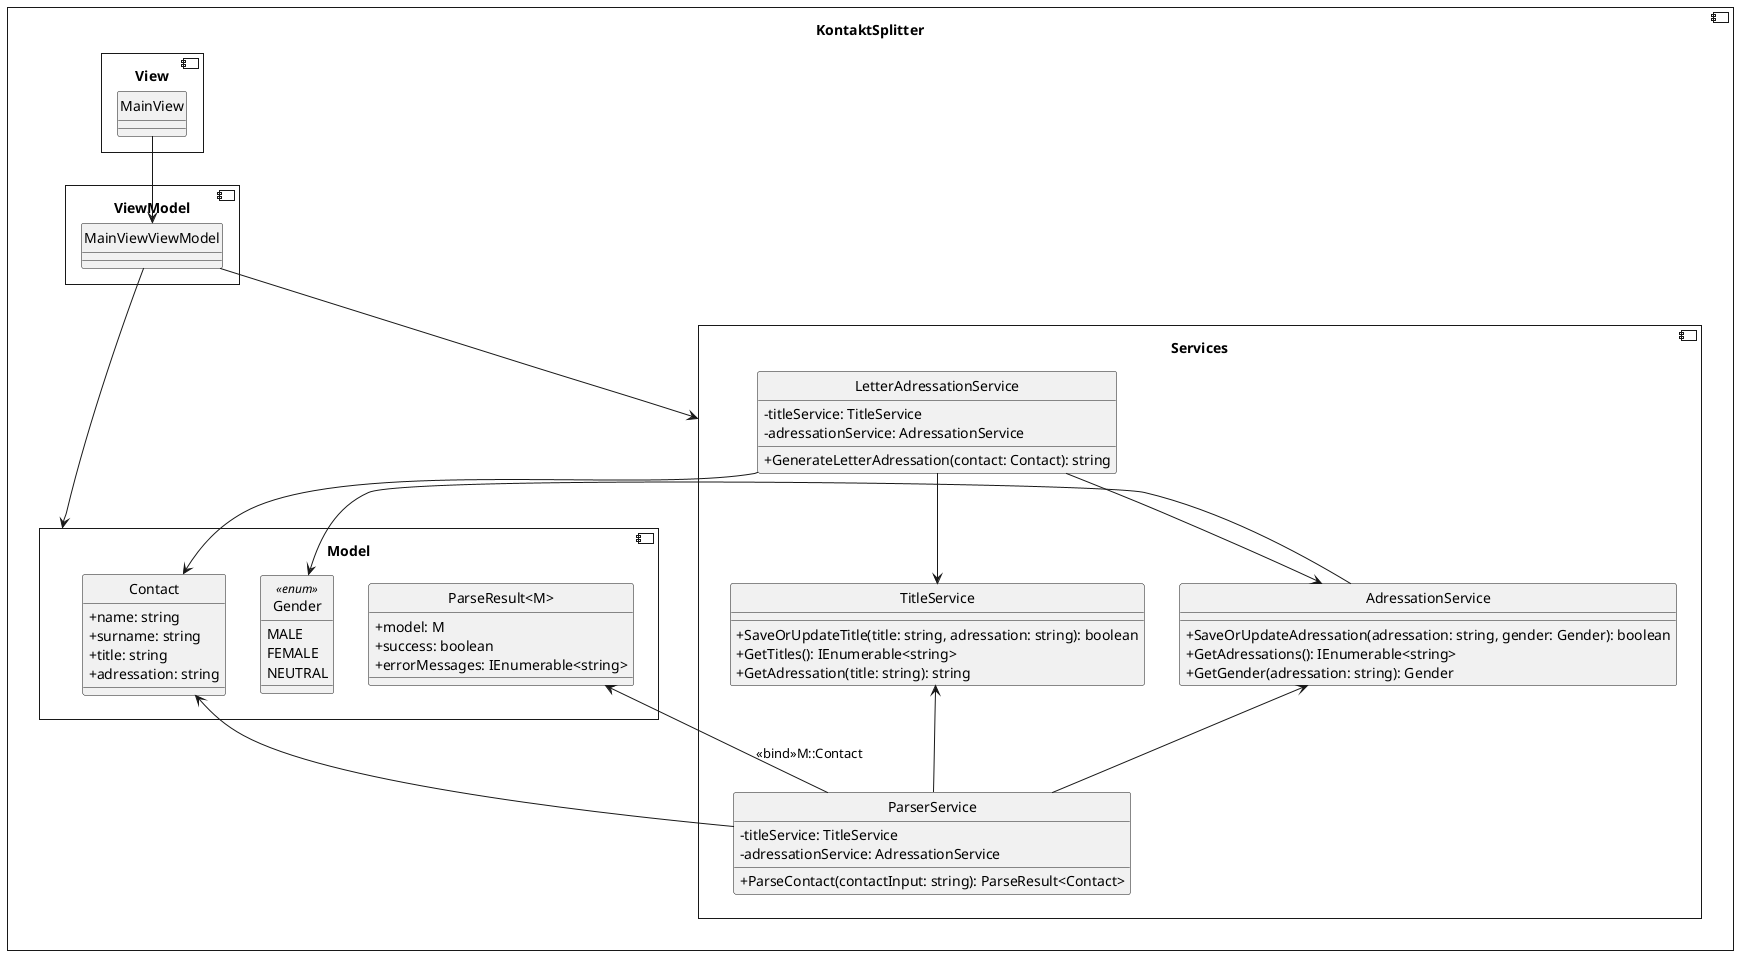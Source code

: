 @startuml Architektur_Grob
skinparam Style strictuml
skinparam genericDisplay old
skinparam classAttributeIconSize 0
skinparam monochrome true

component KontaktSplitter{

    component View{
        class MainView
    }

    component ViewModel{
        class MainViewViewModel{
            'ToDo Bindings
        }
    }

    component Model{
        class Contact{
            +name: string
            +surname: string
            +title: string
            +adressation: string
        }

        class ParseResult<M>{
            +model: M
            +success: boolean
            +errorMessages: IEnumerable<string>
        }

        enum Gender<<enum>>{
            MALE
            FEMALE
            NEUTRAL
        }
    }

    component Services{
        class TitleService{
            +SaveOrUpdateTitle(title: string, adressation: string): boolean
            +GetTitles(): IEnumerable<string>
            +GetAdressation(title: string): string
        }

        class AdressationService{
            +SaveOrUpdateAdressation(adressation: string, gender: Gender): boolean
            +GetAdressations(): IEnumerable<string>
            +GetGender(adressation: string): Gender
        }

        class ParserService{
            -titleService: TitleService
            -adressationService: AdressationService
            +ParseContact(contactInput: string): ParseResult<Contact>
        }
        
        class LetterAdressationService{
            -titleService: TitleService
            -adressationService: AdressationService
            +GenerateLetterAdressation(contact: Contact): string
        }
    }
}



MainView --> MainViewViewModel

'MainViewViewModel --> ParserService
'MainViewViewModel --> LetterAdressationService
'MainViewViewModel --> Contact
'MainViewViewModel --> TitleService
'MainViewViewModel --> AdressationService
MainViewViewModel --> Model
MainViewViewModel --> Services

LetterAdressationService --> TitleService
LetterAdressationService --> AdressationService
LetterAdressationService --> Contact

TitleService <-- ParserService
AdressationService <-- ParserService
Contact <-- ParserService
ParseResult <-- ParserService:<<bind>>M::Contact

AdressationService --> Gender

@enduml